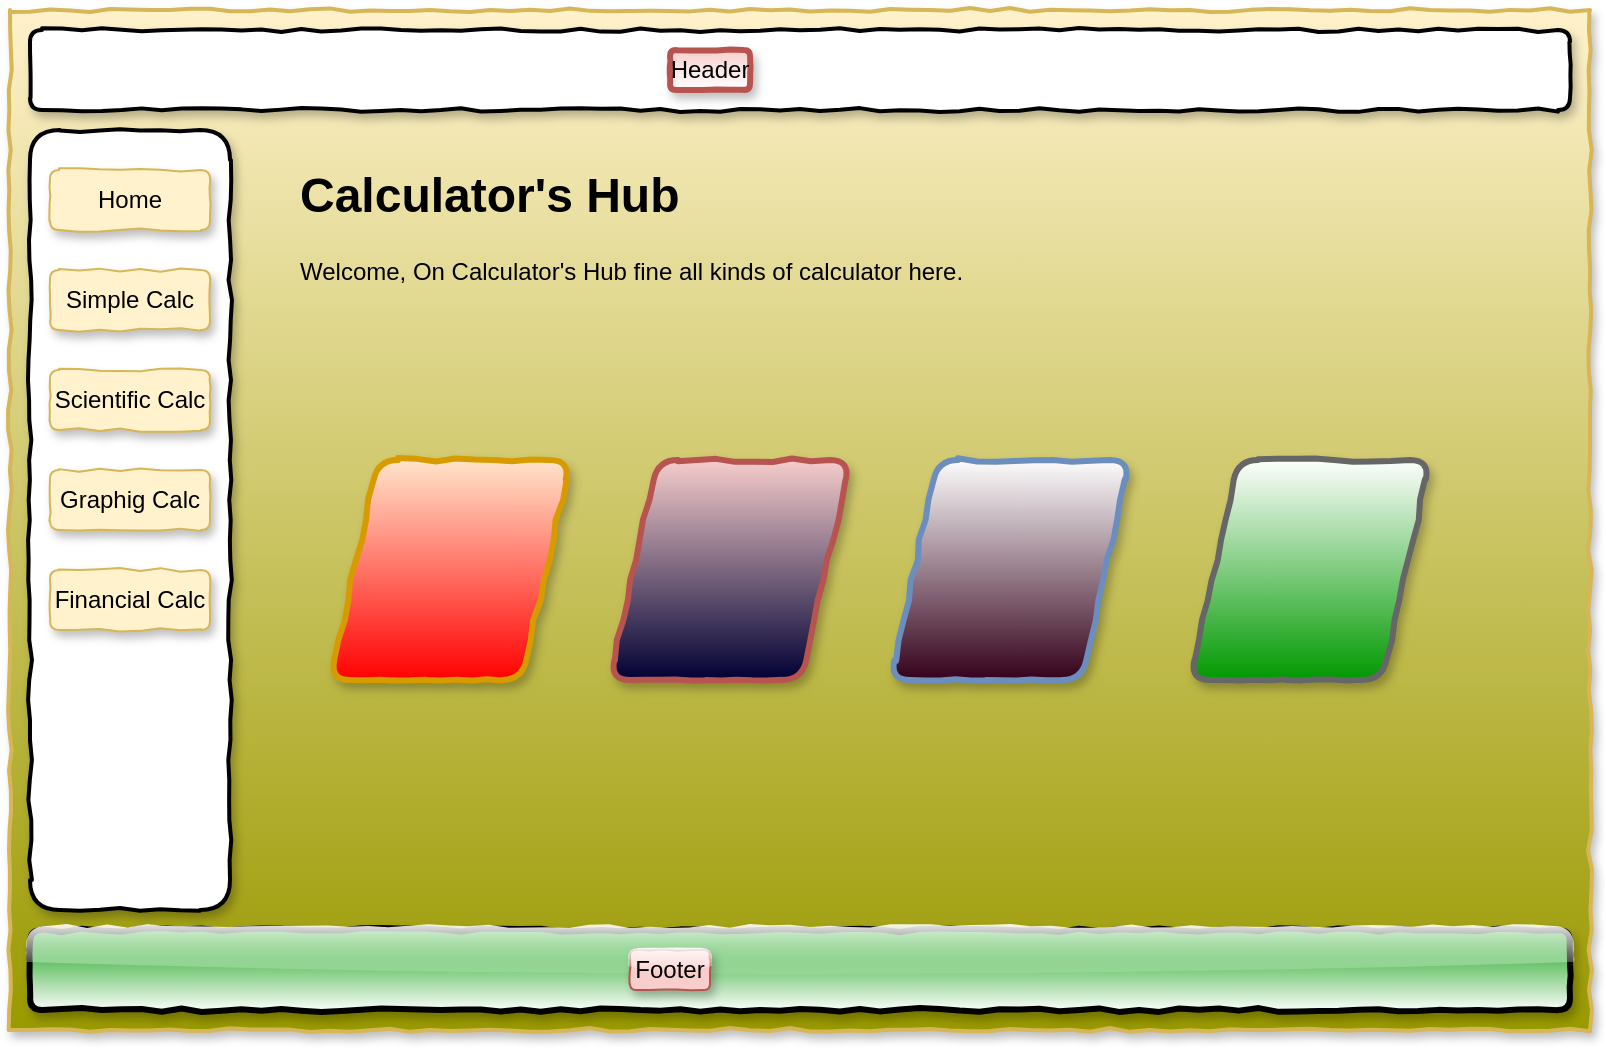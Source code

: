 <mxfile version="12.2.4" pages="1"><diagram id="NieL_avApGUeDxpSNS9Z" name="Page-1"><mxGraphModel dx="1041" dy="606" grid="1" gridSize="10" guides="1" tooltips="1" connect="1" arrows="1" fold="1" page="1" pageScale="1" pageWidth="827" pageHeight="1169" math="0" shadow="0"><root><mxCell id="0"/><mxCell id="1" parent="0"/><mxCell id="4" value="" style="rounded=0;whiteSpace=wrap;html=1;strokeWidth=2;fillColor=#fff2cc;strokeColor=#d6b656;shadow=1;comic=1;glass=0;gradientColor=#999900;" parent="1" vertex="1"><mxGeometry x="20" y="100" width="790" height="510" as="geometry"/></mxCell><mxCell id="5" value="" style="rounded=1;whiteSpace=wrap;html=1;shadow=1;glass=0;comic=1;strokeWidth=2;" parent="1" vertex="1"><mxGeometry x="30" y="160" width="100" height="390" as="geometry"/></mxCell><mxCell id="6" value="Home" style="text;html=1;strokeColor=#d6b656;fillColor=#fff2cc;align=center;verticalAlign=middle;whiteSpace=wrap;rounded=1;shadow=1;glass=0;comic=1;" parent="1" vertex="1"><mxGeometry x="40" y="180" width="80" height="30" as="geometry"/></mxCell><mxCell id="7" value="Simple Calc" style="text;html=1;strokeColor=#d6b656;fillColor=#fff2cc;align=center;verticalAlign=middle;whiteSpace=wrap;rounded=1;shadow=1;glass=0;comic=1;" parent="1" vertex="1"><mxGeometry x="40" y="230" width="80" height="30" as="geometry"/></mxCell><mxCell id="8" value="Scientific Calc" style="text;html=1;strokeColor=#d6b656;fillColor=#fff2cc;align=center;verticalAlign=middle;whiteSpace=wrap;rounded=1;shadow=1;glass=0;comic=1;" parent="1" vertex="1"><mxGeometry x="40" y="280" width="80" height="30" as="geometry"/></mxCell><mxCell id="9" value="Graphig Calc" style="text;html=1;strokeColor=#d6b656;fillColor=#fff2cc;align=center;verticalAlign=middle;whiteSpace=wrap;rounded=1;shadow=1;glass=0;comic=1;" parent="1" vertex="1"><mxGeometry x="40" y="330" width="80" height="30" as="geometry"/></mxCell><mxCell id="10" value="Financial Calc" style="text;html=1;strokeColor=#d6b656;fillColor=#fff2cc;align=center;verticalAlign=middle;whiteSpace=wrap;rounded=1;shadow=1;glass=0;comic=1;" parent="1" vertex="1"><mxGeometry x="40" y="380" width="80" height="30" as="geometry"/></mxCell><mxCell id="12" value="" style="rounded=1;whiteSpace=wrap;html=1;shadow=1;glass=0;comic=1;strokeWidth=2;" parent="1" vertex="1"><mxGeometry x="30" y="110" width="770" height="40" as="geometry"/></mxCell><mxCell id="13" value="&lt;p style=&quot;line-height: 290%&quot;&gt;Header&lt;/p&gt;" style="text;html=1;strokeColor=#b85450;fillColor=#f8cecc;align=center;verticalAlign=middle;whiteSpace=wrap;rounded=1;shadow=1;glass=0;comic=1;strokeWidth=3;gradientColor=#ffffff;" parent="1" vertex="1"><mxGeometry x="350" y="120" width="40" height="20" as="geometry"/></mxCell><mxCell id="14" value="" style="shape=parallelogram;perimeter=parallelogramPerimeter;whiteSpace=wrap;html=1;rounded=1;shadow=1;glass=0;comic=1;strokeWidth=3;fillColor=#ffe6cc;strokeColor=#d79b00;gradientColor=#FF0000;" parent="1" vertex="1"><mxGeometry x="180" y="325" width="120" height="110" as="geometry"/></mxCell><mxCell id="15" value="" style="shape=parallelogram;perimeter=parallelogramPerimeter;whiteSpace=wrap;html=1;rounded=1;shadow=1;glass=0;comic=1;strokeWidth=3;fillColor=#009900;strokeColor=#666666;fontColor=#333333;gradientColor=#ffffff;gradientDirection=north;" parent="1" vertex="1"><mxGeometry x="610" y="325" width="120" height="110" as="geometry"/></mxCell><mxCell id="16" value="" style="shape=parallelogram;perimeter=parallelogramPerimeter;whiteSpace=wrap;html=1;rounded=1;shadow=1;glass=0;comic=1;strokeWidth=3;fillColor=#33001A;strokeColor=#6c8ebf;gradientColor=#ffffff;gradientDirection=north;" parent="1" vertex="1"><mxGeometry x="460" y="325" width="120" height="110" as="geometry"/></mxCell><mxCell id="17" value="" style="shape=parallelogram;perimeter=parallelogramPerimeter;whiteSpace=wrap;html=1;rounded=1;shadow=1;glass=0;comic=1;strokeWidth=3;fillColor=#f8cecc;strokeColor=#b85450;gradientColor=#000033;" parent="1" vertex="1"><mxGeometry x="320" y="325" width="120" height="110" as="geometry"/></mxCell><mxCell id="18" value="&lt;h1&gt;Calculator's Hub&lt;/h1&gt;&lt;p&gt;Welcome, On Calculator's Hub fine all kinds of calculator here.&lt;/p&gt;" style="text;html=1;strokeColor=none;fillColor=none;spacing=5;spacingTop=-20;whiteSpace=wrap;overflow=hidden;rounded=1;shadow=1;glass=1;comic=1;" parent="1" vertex="1"><mxGeometry x="160" y="173" width="600" height="128" as="geometry"/></mxCell><mxCell id="20" value="" style="rounded=1;whiteSpace=wrap;html=1;shadow=1;glass=1;comic=1;strokeWidth=3;fillColor=#009900;gradientColor=#ffffff;" parent="1" vertex="1"><mxGeometry x="30" y="560" width="770" height="40" as="geometry"/></mxCell><mxCell id="22" value="Footer" style="text;html=1;strokeColor=#b85450;fillColor=#f8cecc;align=center;verticalAlign=middle;whiteSpace=wrap;rounded=1;shadow=1;glass=1;comic=1;" parent="1" vertex="1"><mxGeometry x="330" y="570" width="40" height="20" as="geometry"/></mxCell></root></mxGraphModel></diagram></mxfile>